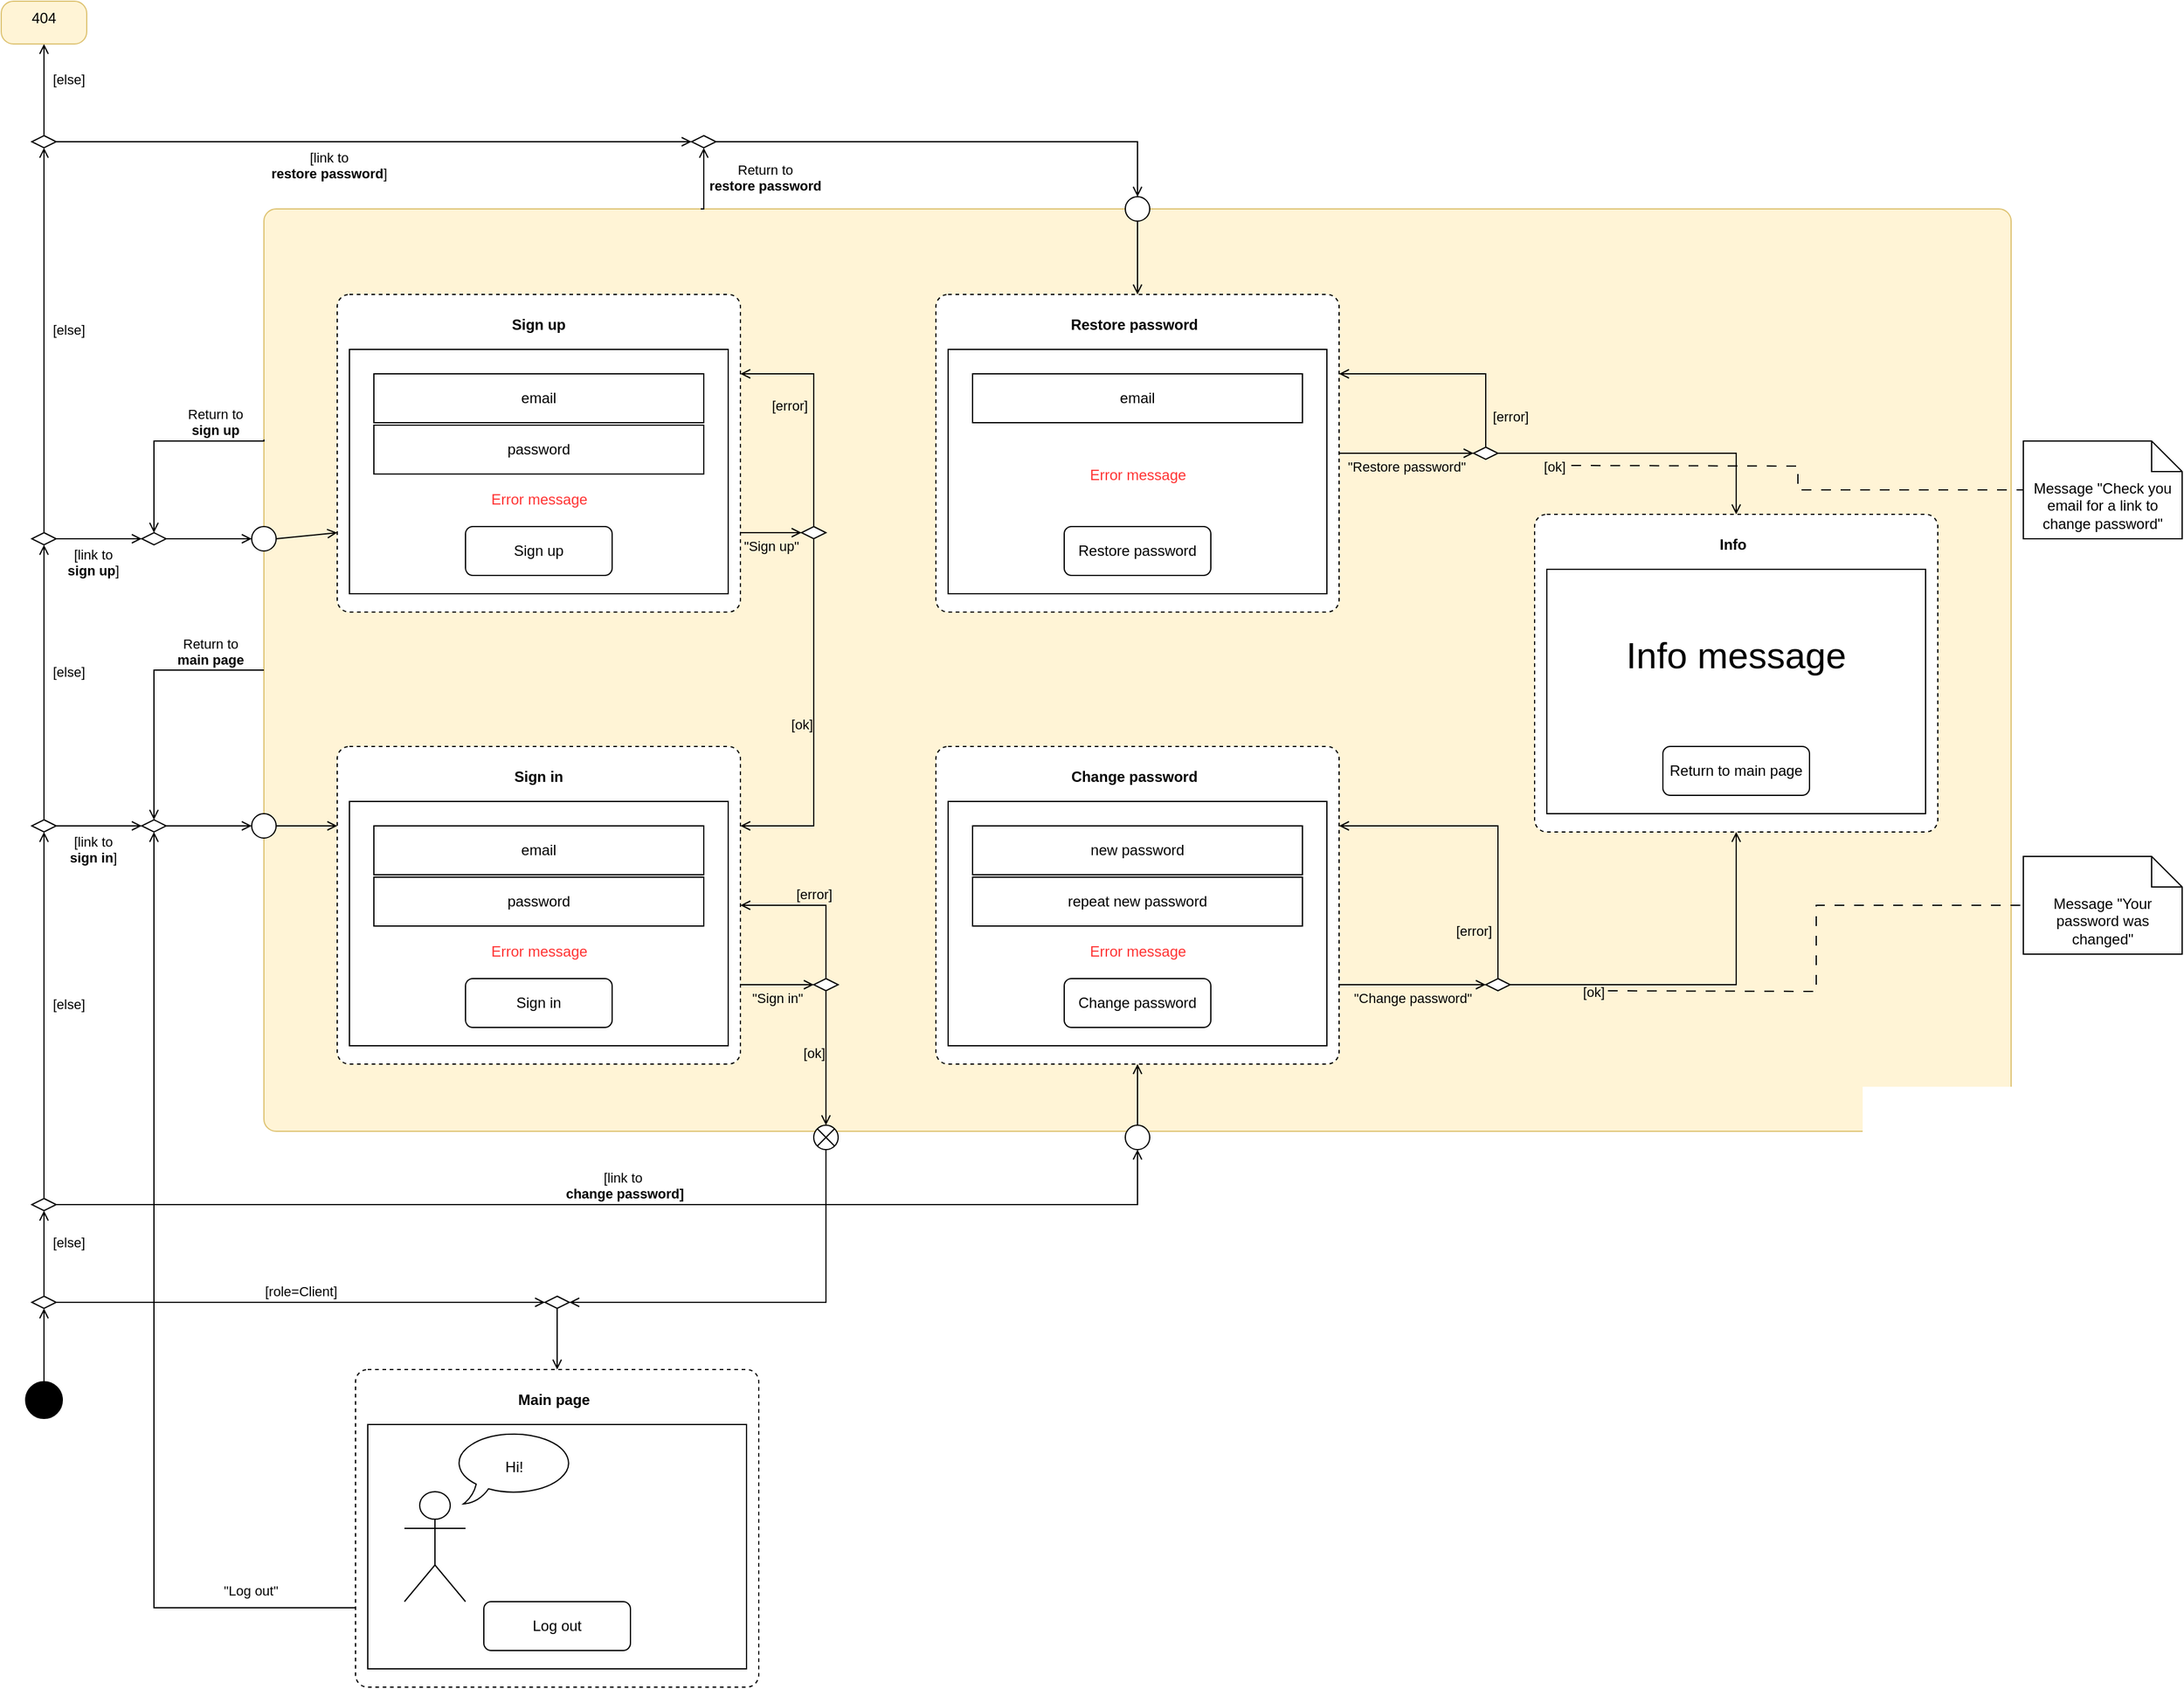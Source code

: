 <mxfile version="23.0.2" type="device">
  <diagram name="Page-1" id="rjR1ojSPm2X_Gm1_zSHM">
    <mxGraphModel dx="4785" dy="2135" grid="1" gridSize="10" guides="1" tooltips="1" connect="1" arrows="1" fold="1" page="1" pageScale="1" pageWidth="1200" pageHeight="1920" math="0" shadow="0">
      <root>
        <mxCell id="0" />
        <mxCell id="1" parent="0" />
        <mxCell id="wsFa_iTst2D4UwNhNiId-2" value="" style="html=1;align=center;verticalAlign=top;rounded=1;absoluteArcSize=1;arcSize=20;whiteSpace=wrap;shadow=0;fillColor=#fff2cc;strokeColor=#d6b656;opacity=80;" vertex="1" parent="1">
          <mxGeometry x="-980" y="660" width="1430" height="755" as="geometry" />
        </mxCell>
        <mxCell id="wsFa_iTst2D4UwNhNiId-14" value="" style="group" vertex="1" connectable="0" parent="1">
          <mxGeometry x="-920" y="730" width="330" height="260" as="geometry" />
        </mxCell>
        <mxCell id="wsFa_iTst2D4UwNhNiId-12" value="" style="html=1;align=center;verticalAlign=top;rounded=1;absoluteArcSize=1;arcSize=20;dashed=1;whiteSpace=wrap;" vertex="1" parent="wsFa_iTst2D4UwNhNiId-14">
          <mxGeometry width="330" height="260" as="geometry" />
        </mxCell>
        <mxCell id="Mo43KSsvAckhel4JkecI-11" value="&lt;b&gt;Sign up&lt;br&gt;&lt;/b&gt;" style="text;html=1;strokeColor=none;fillColor=none;align=center;verticalAlign=middle;whiteSpace=wrap;rounded=0;" parent="wsFa_iTst2D4UwNhNiId-14" vertex="1">
          <mxGeometry x="135" y="10" width="60" height="30" as="geometry" />
        </mxCell>
        <mxCell id="Mo43KSsvAckhel4JkecI-10" value="" style="rounded=0;whiteSpace=wrap;html=1;" parent="wsFa_iTst2D4UwNhNiId-14" vertex="1">
          <mxGeometry x="10" y="45" width="310" height="200" as="geometry" />
        </mxCell>
        <mxCell id="Mo43KSsvAckhel4JkecI-50" value="email" style="rounded=0;whiteSpace=wrap;html=1;" parent="wsFa_iTst2D4UwNhNiId-14" vertex="1">
          <mxGeometry x="30" y="65" width="270" height="40" as="geometry" />
        </mxCell>
        <mxCell id="Mo43KSsvAckhel4JkecI-51" value="password" style="rounded=0;whiteSpace=wrap;html=1;" parent="wsFa_iTst2D4UwNhNiId-14" vertex="1">
          <mxGeometry x="30" y="107" width="270" height="40" as="geometry" />
        </mxCell>
        <mxCell id="Mo43KSsvAckhel4JkecI-52" value="Sign up" style="rounded=1;whiteSpace=wrap;html=1;" parent="wsFa_iTst2D4UwNhNiId-14" vertex="1">
          <mxGeometry x="105" y="190" width="120" height="40" as="geometry" />
        </mxCell>
        <mxCell id="wsFa_iTst2D4UwNhNiId-13" value="&lt;font color=&quot;#ff3333&quot;&gt;Error message&lt;/font&gt;" style="text;html=1;strokeColor=none;fillColor=none;align=center;verticalAlign=middle;whiteSpace=wrap;rounded=0;" vertex="1" parent="wsFa_iTst2D4UwNhNiId-14">
          <mxGeometry x="117.5" y="153" width="95" height="30" as="geometry" />
        </mxCell>
        <mxCell id="wsFa_iTst2D4UwNhNiId-15" value="" style="group" vertex="1" connectable="0" parent="1">
          <mxGeometry x="-920" y="1100" width="330" height="260" as="geometry" />
        </mxCell>
        <mxCell id="wsFa_iTst2D4UwNhNiId-16" value="" style="html=1;align=center;verticalAlign=top;rounded=1;absoluteArcSize=1;arcSize=20;dashed=1;whiteSpace=wrap;" vertex="1" parent="wsFa_iTst2D4UwNhNiId-15">
          <mxGeometry width="330" height="260" as="geometry" />
        </mxCell>
        <mxCell id="wsFa_iTst2D4UwNhNiId-17" value="&lt;b&gt;Sign in&lt;br&gt;&lt;/b&gt;" style="text;html=1;strokeColor=none;fillColor=none;align=center;verticalAlign=middle;whiteSpace=wrap;rounded=0;" vertex="1" parent="wsFa_iTst2D4UwNhNiId-15">
          <mxGeometry x="135" y="10" width="60" height="30" as="geometry" />
        </mxCell>
        <mxCell id="wsFa_iTst2D4UwNhNiId-18" value="" style="rounded=0;whiteSpace=wrap;html=1;" vertex="1" parent="wsFa_iTst2D4UwNhNiId-15">
          <mxGeometry x="10" y="45" width="310" height="200" as="geometry" />
        </mxCell>
        <mxCell id="wsFa_iTst2D4UwNhNiId-19" value="email" style="rounded=0;whiteSpace=wrap;html=1;" vertex="1" parent="wsFa_iTst2D4UwNhNiId-15">
          <mxGeometry x="30" y="65" width="270" height="40" as="geometry" />
        </mxCell>
        <mxCell id="wsFa_iTst2D4UwNhNiId-20" value="password" style="rounded=0;whiteSpace=wrap;html=1;" vertex="1" parent="wsFa_iTst2D4UwNhNiId-15">
          <mxGeometry x="30" y="107" width="270" height="40" as="geometry" />
        </mxCell>
        <mxCell id="wsFa_iTst2D4UwNhNiId-21" value="Sign in" style="rounded=1;whiteSpace=wrap;html=1;" vertex="1" parent="wsFa_iTst2D4UwNhNiId-15">
          <mxGeometry x="105" y="190" width="120" height="40" as="geometry" />
        </mxCell>
        <mxCell id="wsFa_iTst2D4UwNhNiId-22" value="&lt;font color=&quot;#ff3333&quot;&gt;Error message&lt;/font&gt;" style="text;html=1;strokeColor=none;fillColor=none;align=center;verticalAlign=middle;whiteSpace=wrap;rounded=0;" vertex="1" parent="wsFa_iTst2D4UwNhNiId-15">
          <mxGeometry x="117.5" y="153" width="95" height="30" as="geometry" />
        </mxCell>
        <mxCell id="wsFa_iTst2D4UwNhNiId-24" value="" style="group" vertex="1" connectable="0" parent="1">
          <mxGeometry x="-430" y="730" width="330" height="260" as="geometry" />
        </mxCell>
        <mxCell id="wsFa_iTst2D4UwNhNiId-25" value="" style="html=1;align=center;verticalAlign=top;rounded=1;absoluteArcSize=1;arcSize=20;dashed=1;whiteSpace=wrap;" vertex="1" parent="wsFa_iTst2D4UwNhNiId-24">
          <mxGeometry width="330" height="260" as="geometry" />
        </mxCell>
        <mxCell id="wsFa_iTst2D4UwNhNiId-26" value="&lt;b&gt;Restore password&lt;br&gt;&lt;/b&gt;" style="text;html=1;strokeColor=none;fillColor=none;align=center;verticalAlign=middle;whiteSpace=wrap;rounded=0;" vertex="1" parent="wsFa_iTst2D4UwNhNiId-24">
          <mxGeometry x="105" y="10" width="115" height="30" as="geometry" />
        </mxCell>
        <mxCell id="wsFa_iTst2D4UwNhNiId-27" value="" style="rounded=0;whiteSpace=wrap;html=1;" vertex="1" parent="wsFa_iTst2D4UwNhNiId-24">
          <mxGeometry x="10" y="45" width="310" height="200" as="geometry" />
        </mxCell>
        <mxCell id="wsFa_iTst2D4UwNhNiId-28" value="email" style="rounded=0;whiteSpace=wrap;html=1;" vertex="1" parent="wsFa_iTst2D4UwNhNiId-24">
          <mxGeometry x="30" y="65" width="270" height="40" as="geometry" />
        </mxCell>
        <mxCell id="wsFa_iTst2D4UwNhNiId-30" value="Restore password" style="rounded=1;whiteSpace=wrap;html=1;" vertex="1" parent="wsFa_iTst2D4UwNhNiId-24">
          <mxGeometry x="105" y="190" width="120" height="40" as="geometry" />
        </mxCell>
        <mxCell id="wsFa_iTst2D4UwNhNiId-31" value="&lt;font color=&quot;#ff3333&quot;&gt;Error message&lt;/font&gt;" style="text;html=1;strokeColor=none;fillColor=none;align=center;verticalAlign=middle;whiteSpace=wrap;rounded=0;" vertex="1" parent="wsFa_iTst2D4UwNhNiId-24">
          <mxGeometry x="117.5" y="133" width="95" height="30" as="geometry" />
        </mxCell>
        <mxCell id="wsFa_iTst2D4UwNhNiId-32" value="" style="group" vertex="1" connectable="0" parent="1">
          <mxGeometry x="-430" y="1100" width="330" height="260" as="geometry" />
        </mxCell>
        <mxCell id="wsFa_iTst2D4UwNhNiId-33" value="" style="html=1;align=center;verticalAlign=top;rounded=1;absoluteArcSize=1;arcSize=20;dashed=1;whiteSpace=wrap;" vertex="1" parent="wsFa_iTst2D4UwNhNiId-32">
          <mxGeometry width="330" height="260" as="geometry" />
        </mxCell>
        <mxCell id="wsFa_iTst2D4UwNhNiId-34" value="&lt;b&gt;Change password&lt;br&gt;&lt;/b&gt;" style="text;html=1;strokeColor=none;fillColor=none;align=center;verticalAlign=middle;whiteSpace=wrap;rounded=0;" vertex="1" parent="wsFa_iTst2D4UwNhNiId-32">
          <mxGeometry x="105" y="10" width="115" height="30" as="geometry" />
        </mxCell>
        <mxCell id="wsFa_iTst2D4UwNhNiId-35" value="" style="rounded=0;whiteSpace=wrap;html=1;" vertex="1" parent="wsFa_iTst2D4UwNhNiId-32">
          <mxGeometry x="10" y="45" width="310" height="200" as="geometry" />
        </mxCell>
        <mxCell id="wsFa_iTst2D4UwNhNiId-36" value="new password" style="rounded=0;whiteSpace=wrap;html=1;" vertex="1" parent="wsFa_iTst2D4UwNhNiId-32">
          <mxGeometry x="30" y="65" width="270" height="40" as="geometry" />
        </mxCell>
        <mxCell id="wsFa_iTst2D4UwNhNiId-37" value="Change password" style="rounded=1;whiteSpace=wrap;html=1;" vertex="1" parent="wsFa_iTst2D4UwNhNiId-32">
          <mxGeometry x="105" y="190" width="120" height="40" as="geometry" />
        </mxCell>
        <mxCell id="wsFa_iTst2D4UwNhNiId-38" value="&lt;font color=&quot;#ff3333&quot;&gt;Error message&lt;/font&gt;" style="text;html=1;strokeColor=none;fillColor=none;align=center;verticalAlign=middle;whiteSpace=wrap;rounded=0;" vertex="1" parent="wsFa_iTst2D4UwNhNiId-32">
          <mxGeometry x="117.5" y="153" width="95" height="30" as="geometry" />
        </mxCell>
        <mxCell id="wsFa_iTst2D4UwNhNiId-39" value="repeat new password" style="rounded=0;whiteSpace=wrap;html=1;" vertex="1" parent="wsFa_iTst2D4UwNhNiId-32">
          <mxGeometry x="30" y="107" width="270" height="40" as="geometry" />
        </mxCell>
        <mxCell id="wsFa_iTst2D4UwNhNiId-40" value="" style="group" vertex="1" connectable="0" parent="1">
          <mxGeometry x="60" y="910" width="330" height="260" as="geometry" />
        </mxCell>
        <mxCell id="wsFa_iTst2D4UwNhNiId-41" value="" style="html=1;align=center;verticalAlign=top;rounded=1;absoluteArcSize=1;arcSize=20;dashed=1;whiteSpace=wrap;" vertex="1" parent="wsFa_iTst2D4UwNhNiId-40">
          <mxGeometry width="330" height="260" as="geometry" />
        </mxCell>
        <mxCell id="wsFa_iTst2D4UwNhNiId-42" value="&lt;b&gt;Info&lt;br&gt;&lt;/b&gt;" style="text;html=1;strokeColor=none;fillColor=none;align=center;verticalAlign=middle;whiteSpace=wrap;rounded=0;" vertex="1" parent="wsFa_iTst2D4UwNhNiId-40">
          <mxGeometry x="105" y="10" width="115" height="30" as="geometry" />
        </mxCell>
        <mxCell id="wsFa_iTst2D4UwNhNiId-43" value="" style="rounded=0;whiteSpace=wrap;html=1;" vertex="1" parent="wsFa_iTst2D4UwNhNiId-40">
          <mxGeometry x="10" y="45" width="310" height="200" as="geometry" />
        </mxCell>
        <mxCell id="wsFa_iTst2D4UwNhNiId-46" value="&lt;font style=&quot;font-size: 30px;&quot;&gt;Info message&lt;/font&gt;" style="text;html=1;strokeColor=none;fillColor=none;align=center;verticalAlign=middle;whiteSpace=wrap;rounded=0;" vertex="1" parent="wsFa_iTst2D4UwNhNiId-40">
          <mxGeometry x="40" y="55" width="250" height="120" as="geometry" />
        </mxCell>
        <mxCell id="wsFa_iTst2D4UwNhNiId-58" value="Return to main page" style="rounded=1;whiteSpace=wrap;html=1;" vertex="1" parent="wsFa_iTst2D4UwNhNiId-40">
          <mxGeometry x="105" y="190" width="120" height="40" as="geometry" />
        </mxCell>
        <mxCell id="wsFa_iTst2D4UwNhNiId-60" value="" style="group" vertex="1" connectable="0" parent="1">
          <mxGeometry x="-905" y="1610" width="330" height="260" as="geometry" />
        </mxCell>
        <mxCell id="wsFa_iTst2D4UwNhNiId-61" value="" style="html=1;align=center;verticalAlign=top;rounded=1;absoluteArcSize=1;arcSize=20;dashed=1;whiteSpace=wrap;" vertex="1" parent="wsFa_iTst2D4UwNhNiId-60">
          <mxGeometry width="330" height="260" as="geometry" />
        </mxCell>
        <mxCell id="wsFa_iTst2D4UwNhNiId-62" value="&lt;b&gt;Main page&lt;br&gt;&lt;/b&gt;" style="text;html=1;strokeColor=none;fillColor=none;align=center;verticalAlign=middle;whiteSpace=wrap;rounded=0;" vertex="1" parent="wsFa_iTst2D4UwNhNiId-60">
          <mxGeometry x="105" y="10" width="115" height="30" as="geometry" />
        </mxCell>
        <mxCell id="wsFa_iTst2D4UwNhNiId-63" value="" style="rounded=0;whiteSpace=wrap;html=1;" vertex="1" parent="wsFa_iTst2D4UwNhNiId-60">
          <mxGeometry x="10" y="45" width="310" height="200" as="geometry" />
        </mxCell>
        <mxCell id="wsFa_iTst2D4UwNhNiId-65" value="Log out" style="rounded=1;whiteSpace=wrap;html=1;" vertex="1" parent="wsFa_iTst2D4UwNhNiId-60">
          <mxGeometry x="105" y="190" width="120" height="40" as="geometry" />
        </mxCell>
        <mxCell id="wsFa_iTst2D4UwNhNiId-66" value="" style="shape=umlActor;verticalLabelPosition=bottom;verticalAlign=top;html=1;outlineConnect=0;" vertex="1" parent="wsFa_iTst2D4UwNhNiId-60">
          <mxGeometry x="40" y="100" width="50" height="90" as="geometry" />
        </mxCell>
        <mxCell id="wsFa_iTst2D4UwNhNiId-68" value="Hi!" style="whiteSpace=wrap;html=1;shape=mxgraph.basic.oval_callout" vertex="1" parent="wsFa_iTst2D4UwNhNiId-60">
          <mxGeometry x="80" y="50" width="100" height="60" as="geometry" />
        </mxCell>
        <mxCell id="wsFa_iTst2D4UwNhNiId-69" value="" style="ellipse;fillColor=strokeColor;html=1;" vertex="1" parent="1">
          <mxGeometry x="-1175" y="1620" width="30" height="30" as="geometry" />
        </mxCell>
        <mxCell id="wsFa_iTst2D4UwNhNiId-79" value="" style="endArrow=open;html=1;rounded=0;align=center;verticalAlign=bottom;endFill=0;labelBackgroundColor=none;exitX=0.5;exitY=0;exitDx=0;exitDy=0;entryX=0.5;entryY=1;entryDx=0;entryDy=0;" edge="1" parent="1" source="wsFa_iTst2D4UwNhNiId-69" target="wsFa_iTst2D4UwNhNiId-81">
          <mxGeometry relative="1" as="geometry">
            <mxPoint x="-1290" y="1564.33" as="sourcePoint" />
            <mxPoint x="-1130" y="1564.33" as="targetPoint" />
          </mxGeometry>
        </mxCell>
        <mxCell id="wsFa_iTst2D4UwNhNiId-81" value="" style="rhombus;whiteSpace=wrap;html=1;" vertex="1" parent="1">
          <mxGeometry x="-1170" y="1550" width="20" height="10" as="geometry" />
        </mxCell>
        <mxCell id="wsFa_iTst2D4UwNhNiId-83" value="[role=Client]" style="endArrow=open;html=1;rounded=0;align=center;verticalAlign=bottom;endFill=0;labelBackgroundColor=none;exitX=1;exitY=0.5;exitDx=0;exitDy=0;entryX=0;entryY=0.5;entryDx=0;entryDy=0;" edge="1" parent="1" source="wsFa_iTst2D4UwNhNiId-81" target="wsFa_iTst2D4UwNhNiId-86">
          <mxGeometry relative="1" as="geometry">
            <mxPoint x="-1153" y="1554" as="sourcePoint" />
            <mxPoint x="-983" y="1564" as="targetPoint" />
          </mxGeometry>
        </mxCell>
        <mxCell id="wsFa_iTst2D4UwNhNiId-84" value="[else]" style="endArrow=open;html=1;rounded=0;align=center;verticalAlign=bottom;endFill=0;labelBackgroundColor=none;exitX=0.5;exitY=0;exitDx=0;exitDy=0;entryX=0.5;entryY=1;entryDx=0;entryDy=0;" edge="1" parent="1" source="wsFa_iTst2D4UwNhNiId-81" target="wsFa_iTst2D4UwNhNiId-85">
          <mxGeometry y="-20" relative="1" as="geometry">
            <mxPoint x="-1140" y="1485" as="sourcePoint" />
            <mxPoint x="-1160" y="1370" as="targetPoint" />
            <mxPoint as="offset" />
          </mxGeometry>
        </mxCell>
        <mxCell id="wsFa_iTst2D4UwNhNiId-85" value="" style="rhombus;whiteSpace=wrap;html=1;" vertex="1" parent="1">
          <mxGeometry x="-1170" y="1470" width="20" height="10" as="geometry" />
        </mxCell>
        <mxCell id="wsFa_iTst2D4UwNhNiId-86" value="" style="rhombus;whiteSpace=wrap;html=1;" vertex="1" parent="1">
          <mxGeometry x="-750" y="1550" width="20" height="10" as="geometry" />
        </mxCell>
        <mxCell id="wsFa_iTst2D4UwNhNiId-87" value="" style="endArrow=open;html=1;rounded=0;align=center;verticalAlign=bottom;endFill=0;labelBackgroundColor=none;exitX=0.5;exitY=1;exitDx=0;exitDy=0;entryX=0.5;entryY=0;entryDx=0;entryDy=0;" edge="1" parent="1" source="wsFa_iTst2D4UwNhNiId-86" target="wsFa_iTst2D4UwNhNiId-61">
          <mxGeometry relative="1" as="geometry">
            <mxPoint x="-1140" y="1565" as="sourcePoint" />
            <mxPoint x="-740" y="1565" as="targetPoint" />
          </mxGeometry>
        </mxCell>
        <mxCell id="wsFa_iTst2D4UwNhNiId-88" value="&quot;Log out&quot;" style="endArrow=open;html=1;rounded=0;align=center;verticalAlign=bottom;endFill=0;labelBackgroundColor=none;exitX=0;exitY=0.75;exitDx=0;exitDy=0;edgeStyle=orthogonalEdgeStyle;entryX=0.5;entryY=1;entryDx=0;entryDy=0;" edge="1" parent="1" source="wsFa_iTst2D4UwNhNiId-61" target="wsFa_iTst2D4UwNhNiId-98">
          <mxGeometry x="-0.785" y="-5" relative="1" as="geometry">
            <mxPoint x="-1140" y="1485" as="sourcePoint" />
            <mxPoint x="-1070" y="1190" as="targetPoint" />
            <mxPoint as="offset" />
          </mxGeometry>
        </mxCell>
        <mxCell id="wsFa_iTst2D4UwNhNiId-89" value="" style="rhombus;whiteSpace=wrap;html=1;" vertex="1" parent="1">
          <mxGeometry x="-1170" y="1160" width="20" height="10" as="geometry" />
        </mxCell>
        <mxCell id="wsFa_iTst2D4UwNhNiId-90" value="[else]" style="endArrow=open;html=1;rounded=0;align=center;verticalAlign=bottom;endFill=0;labelBackgroundColor=none;exitX=0.5;exitY=0;exitDx=0;exitDy=0;entryX=0.5;entryY=1;entryDx=0;entryDy=0;" edge="1" parent="1" source="wsFa_iTst2D4UwNhNiId-85" target="wsFa_iTst2D4UwNhNiId-89">
          <mxGeometry y="-20" relative="1" as="geometry">
            <mxPoint x="-1150" y="1480" as="sourcePoint" />
            <mxPoint x="-1150" y="1380" as="targetPoint" />
            <mxPoint as="offset" />
          </mxGeometry>
        </mxCell>
        <mxCell id="wsFa_iTst2D4UwNhNiId-92" value="" style="rhombus;whiteSpace=wrap;html=1;" vertex="1" parent="1">
          <mxGeometry x="-1170" y="925" width="20" height="10" as="geometry" />
        </mxCell>
        <mxCell id="wsFa_iTst2D4UwNhNiId-93" value="[else]" style="endArrow=open;html=1;rounded=0;align=center;verticalAlign=bottom;endFill=0;labelBackgroundColor=none;exitX=0.5;exitY=0;exitDx=0;exitDy=0;entryX=0.5;entryY=1;entryDx=0;entryDy=0;" edge="1" parent="1" target="wsFa_iTst2D4UwNhNiId-92" source="wsFa_iTst2D4UwNhNiId-89">
          <mxGeometry y="-20" relative="1" as="geometry">
            <mxPoint x="-1160" y="1140" as="sourcePoint" />
            <mxPoint x="-1150" y="1160" as="targetPoint" />
            <mxPoint as="offset" />
          </mxGeometry>
        </mxCell>
        <mxCell id="wsFa_iTst2D4UwNhNiId-94" value="" style="rhombus;whiteSpace=wrap;html=1;" vertex="1" parent="1">
          <mxGeometry x="-1170" y="600" width="20" height="10" as="geometry" />
        </mxCell>
        <mxCell id="wsFa_iTst2D4UwNhNiId-95" value="[else]" style="endArrow=open;html=1;rounded=0;align=center;verticalAlign=bottom;endFill=0;labelBackgroundColor=none;exitX=0.5;exitY=0;exitDx=0;exitDy=0;entryX=0.5;entryY=1;entryDx=0;entryDy=0;" edge="1" parent="1" target="wsFa_iTst2D4UwNhNiId-94" source="wsFa_iTst2D4UwNhNiId-92">
          <mxGeometry y="-20" relative="1" as="geometry">
            <mxPoint x="-1160" y="930" as="sourcePoint" />
            <mxPoint x="-1150" y="930" as="targetPoint" />
            <mxPoint as="offset" />
          </mxGeometry>
        </mxCell>
        <mxCell id="wsFa_iTst2D4UwNhNiId-97" value="[else]" style="endArrow=open;html=1;rounded=0;align=center;verticalAlign=bottom;endFill=0;labelBackgroundColor=none;exitX=0.5;exitY=0;exitDx=0;exitDy=0;entryX=0.5;entryY=1;entryDx=0;entryDy=0;" edge="1" parent="1" target="wsFa_iTst2D4UwNhNiId-123" source="wsFa_iTst2D4UwNhNiId-94">
          <mxGeometry y="-20" relative="1" as="geometry">
            <mxPoint x="-1160" y="680" as="sourcePoint" />
            <mxPoint x="-1160" y="470" as="targetPoint" />
            <mxPoint as="offset" />
          </mxGeometry>
        </mxCell>
        <mxCell id="wsFa_iTst2D4UwNhNiId-98" value="" style="rhombus;whiteSpace=wrap;html=1;" vertex="1" parent="1">
          <mxGeometry x="-1080" y="1160" width="20" height="10" as="geometry" />
        </mxCell>
        <mxCell id="wsFa_iTst2D4UwNhNiId-99" value="[link to &lt;br&gt;&lt;b&gt;sign in&lt;/b&gt;]" style="endArrow=open;html=1;rounded=0;align=center;verticalAlign=bottom;endFill=0;labelBackgroundColor=none;exitX=1;exitY=0.5;exitDx=0;exitDy=0;entryX=0;entryY=0.5;entryDx=0;entryDy=0;" edge="1" parent="1" source="wsFa_iTst2D4UwNhNiId-89" target="wsFa_iTst2D4UwNhNiId-98">
          <mxGeometry x="-0.143" y="-35" relative="1" as="geometry">
            <mxPoint x="-1150" y="1370" as="sourcePoint" />
            <mxPoint x="-1150" y="1180" as="targetPoint" />
            <mxPoint as="offset" />
          </mxGeometry>
        </mxCell>
        <mxCell id="wsFa_iTst2D4UwNhNiId-100" value="" style="ellipse;whiteSpace=wrap;html=1;aspect=fixed;" vertex="1" parent="1">
          <mxGeometry x="-990" y="1155" width="20" height="20" as="geometry" />
        </mxCell>
        <mxCell id="wsFa_iTst2D4UwNhNiId-101" value="" style="endArrow=open;html=1;rounded=0;align=center;verticalAlign=bottom;endFill=0;labelBackgroundColor=none;exitX=1;exitY=0.5;exitDx=0;exitDy=0;entryX=0;entryY=0.5;entryDx=0;entryDy=0;" edge="1" parent="1" source="wsFa_iTst2D4UwNhNiId-98" target="wsFa_iTst2D4UwNhNiId-100">
          <mxGeometry x="-0.143" y="-35" relative="1" as="geometry">
            <mxPoint x="-1080" y="1175" as="sourcePoint" />
            <mxPoint x="-1010" y="1175" as="targetPoint" />
            <mxPoint as="offset" />
          </mxGeometry>
        </mxCell>
        <mxCell id="wsFa_iTst2D4UwNhNiId-102" value="" style="endArrow=open;html=1;rounded=0;align=center;verticalAlign=bottom;endFill=0;labelBackgroundColor=none;exitX=1;exitY=0.5;exitDx=0;exitDy=0;entryX=0;entryY=0.25;entryDx=0;entryDy=0;" edge="1" parent="1" source="wsFa_iTst2D4UwNhNiId-100" target="wsFa_iTst2D4UwNhNiId-16">
          <mxGeometry x="-0.143" y="-35" relative="1" as="geometry">
            <mxPoint x="-1050" y="1175" as="sourcePoint" />
            <mxPoint x="-980" y="1175" as="targetPoint" />
            <mxPoint as="offset" />
          </mxGeometry>
        </mxCell>
        <mxCell id="wsFa_iTst2D4UwNhNiId-103" value="Return to &lt;br&gt;&lt;b&gt;main page&lt;/b&gt;" style="endArrow=open;html=1;rounded=0;align=center;verticalAlign=bottom;endFill=0;labelBackgroundColor=none;exitX=0;exitY=0.5;exitDx=0;exitDy=0;entryX=0.5;entryY=0;entryDx=0;entryDy=0;edgeStyle=orthogonalEdgeStyle;" edge="1" parent="1" source="wsFa_iTst2D4UwNhNiId-2" target="wsFa_iTst2D4UwNhNiId-98">
          <mxGeometry x="-0.588" relative="1" as="geometry">
            <mxPoint x="-1140" y="1175" as="sourcePoint" />
            <mxPoint x="-1070" y="1175" as="targetPoint" />
            <mxPoint as="offset" />
          </mxGeometry>
        </mxCell>
        <mxCell id="wsFa_iTst2D4UwNhNiId-104" value="[link to &lt;br&gt;&lt;b&gt;sign up&lt;/b&gt;]" style="endArrow=open;html=1;rounded=0;align=center;verticalAlign=bottom;endFill=0;labelBackgroundColor=none;exitX=1;exitY=0.5;exitDx=0;exitDy=0;entryX=0;entryY=0.5;entryDx=0;entryDy=0;" edge="1" parent="1" source="wsFa_iTst2D4UwNhNiId-92" target="wsFa_iTst2D4UwNhNiId-105">
          <mxGeometry x="-0.143" y="-35" relative="1" as="geometry">
            <mxPoint x="-1140" y="1165" as="sourcePoint" />
            <mxPoint x="-1070" y="935" as="targetPoint" />
            <mxPoint as="offset" />
          </mxGeometry>
        </mxCell>
        <mxCell id="wsFa_iTst2D4UwNhNiId-105" value="" style="rhombus;whiteSpace=wrap;html=1;" vertex="1" parent="1">
          <mxGeometry x="-1080" y="925" width="20" height="10" as="geometry" />
        </mxCell>
        <mxCell id="wsFa_iTst2D4UwNhNiId-106" value="" style="ellipse;whiteSpace=wrap;html=1;aspect=fixed;" vertex="1" parent="1">
          <mxGeometry x="-990" y="920" width="20" height="20" as="geometry" />
        </mxCell>
        <mxCell id="wsFa_iTst2D4UwNhNiId-107" value="" style="endArrow=open;html=1;rounded=0;align=center;verticalAlign=bottom;endFill=0;labelBackgroundColor=none;exitX=1;exitY=0.5;exitDx=0;exitDy=0;entryX=0;entryY=0.5;entryDx=0;entryDy=0;" edge="1" parent="1" source="wsFa_iTst2D4UwNhNiId-105" target="wsFa_iTst2D4UwNhNiId-106">
          <mxGeometry x="-0.143" y="-35" relative="1" as="geometry">
            <mxPoint x="-1080" y="940" as="sourcePoint" />
            <mxPoint x="-1010" y="940" as="targetPoint" />
            <mxPoint as="offset" />
          </mxGeometry>
        </mxCell>
        <mxCell id="wsFa_iTst2D4UwNhNiId-108" value="Return to &lt;br&gt;&lt;b&gt;sign up&lt;/b&gt;" style="endArrow=open;html=1;rounded=0;align=center;verticalAlign=bottom;endFill=0;labelBackgroundColor=none;exitX=0;exitY=0.25;exitDx=0;exitDy=0;entryX=0.5;entryY=0;entryDx=0;entryDy=0;edgeStyle=orthogonalEdgeStyle;" edge="1" parent="1" target="wsFa_iTst2D4UwNhNiId-105" source="wsFa_iTst2D4UwNhNiId-2">
          <mxGeometry x="-0.503" relative="1" as="geometry">
            <mxPoint x="-980" y="783" as="sourcePoint" />
            <mxPoint x="-1070" y="950" as="targetPoint" />
            <mxPoint as="offset" />
            <Array as="points">
              <mxPoint x="-980" y="850" />
              <mxPoint x="-1070" y="850" />
            </Array>
          </mxGeometry>
        </mxCell>
        <mxCell id="wsFa_iTst2D4UwNhNiId-110" value="[link to &lt;br&gt;&lt;b&gt;restore password&lt;/b&gt;]" style="endArrow=open;html=1;rounded=0;align=center;verticalAlign=bottom;endFill=0;labelBackgroundColor=none;exitX=1;exitY=0.5;exitDx=0;exitDy=0;entryX=0;entryY=0.5;entryDx=0;entryDy=0;" edge="1" parent="1" source="wsFa_iTst2D4UwNhNiId-94" target="wsFa_iTst2D4UwNhNiId-111">
          <mxGeometry x="-0.143" y="-35" relative="1" as="geometry">
            <mxPoint x="-1140" y="950" as="sourcePoint" />
            <mxPoint x="-690" y="575" as="targetPoint" />
            <mxPoint as="offset" />
          </mxGeometry>
        </mxCell>
        <mxCell id="wsFa_iTst2D4UwNhNiId-111" value="" style="rhombus;whiteSpace=wrap;html=1;" vertex="1" parent="1">
          <mxGeometry x="-630" y="600" width="20" height="10" as="geometry" />
        </mxCell>
        <mxCell id="wsFa_iTst2D4UwNhNiId-112" value="" style="ellipse;whiteSpace=wrap;html=1;aspect=fixed;" vertex="1" parent="1">
          <mxGeometry x="-275" y="650" width="20" height="20" as="geometry" />
        </mxCell>
        <mxCell id="wsFa_iTst2D4UwNhNiId-113" value="" style="endArrow=open;html=1;rounded=0;align=center;verticalAlign=bottom;endFill=0;labelBackgroundColor=none;exitX=1;exitY=0.5;exitDx=0;exitDy=0;entryX=0.5;entryY=0;entryDx=0;entryDy=0;edgeStyle=orthogonalEdgeStyle;" edge="1" parent="1" source="wsFa_iTst2D4UwNhNiId-111" target="wsFa_iTst2D4UwNhNiId-112">
          <mxGeometry x="-0.143" y="-35" relative="1" as="geometry">
            <mxPoint x="-550" y="580" as="sourcePoint" />
            <mxPoint x="-480" y="580" as="targetPoint" />
            <mxPoint as="offset" />
          </mxGeometry>
        </mxCell>
        <mxCell id="wsFa_iTst2D4UwNhNiId-114" value="Return to &lt;br&gt;&lt;b&gt;restore password&lt;/b&gt;" style="endArrow=open;html=1;rounded=0;align=center;verticalAlign=bottom;endFill=0;labelBackgroundColor=none;exitX=0.25;exitY=0;exitDx=0;exitDy=0;entryX=0.5;entryY=1;entryDx=0;entryDy=0;edgeStyle=orthogonalEdgeStyle;" edge="1" parent="1" target="wsFa_iTst2D4UwNhNiId-111" source="wsFa_iTst2D4UwNhNiId-2">
          <mxGeometry x="-0.523" y="-50" relative="1" as="geometry">
            <mxPoint x="-450" y="434" as="sourcePoint" />
            <mxPoint x="-540" y="580" as="targetPoint" />
            <mxPoint as="offset" />
            <Array as="points">
              <mxPoint x="-620" y="660" />
            </Array>
          </mxGeometry>
        </mxCell>
        <mxCell id="wsFa_iTst2D4UwNhNiId-120" value="" style="endArrow=open;html=1;rounded=0;align=center;verticalAlign=bottom;endFill=0;labelBackgroundColor=none;exitX=1;exitY=0.5;exitDx=0;exitDy=0;entryX=0;entryY=0.75;entryDx=0;entryDy=0;" edge="1" parent="1" source="wsFa_iTst2D4UwNhNiId-106" target="wsFa_iTst2D4UwNhNiId-12">
          <mxGeometry x="-0.143" y="-35" relative="1" as="geometry">
            <mxPoint x="-960" y="1175" as="sourcePoint" />
            <mxPoint x="-910" y="1175" as="targetPoint" />
            <mxPoint as="offset" />
          </mxGeometry>
        </mxCell>
        <mxCell id="wsFa_iTst2D4UwNhNiId-121" value="" style="endArrow=open;html=1;rounded=0;align=center;verticalAlign=bottom;endFill=0;labelBackgroundColor=none;exitX=0.5;exitY=1;exitDx=0;exitDy=0;entryX=0.5;entryY=0;entryDx=0;entryDy=0;" edge="1" parent="1" source="wsFa_iTst2D4UwNhNiId-112" target="wsFa_iTst2D4UwNhNiId-25">
          <mxGeometry x="-0.143" y="-35" relative="1" as="geometry">
            <mxPoint x="-520" y="580" as="sourcePoint" />
            <mxPoint x="-350" y="670" as="targetPoint" />
            <mxPoint as="offset" />
          </mxGeometry>
        </mxCell>
        <mxCell id="wsFa_iTst2D4UwNhNiId-123" value="404" style="html=1;align=center;verticalAlign=top;rounded=1;absoluteArcSize=1;arcSize=20;whiteSpace=wrap;shadow=0;fillColor=#fff2cc;strokeColor=#d6b656;opacity=80;" vertex="1" parent="1">
          <mxGeometry x="-1195" y="490" width="70" height="35" as="geometry" />
        </mxCell>
        <mxCell id="wsFa_iTst2D4UwNhNiId-124" value="[link to&amp;nbsp;&lt;br&gt;&lt;b&gt;change password]&lt;br&gt;&lt;/b&gt;" style="endArrow=open;html=1;rounded=0;align=center;verticalAlign=bottom;endFill=0;labelBackgroundColor=none;exitX=1;exitY=0.5;exitDx=0;exitDy=0;entryX=0.5;entryY=1;entryDx=0;entryDy=0;edgeStyle=orthogonalEdgeStyle;" edge="1" parent="1" source="wsFa_iTst2D4UwNhNiId-85" target="wsFa_iTst2D4UwNhNiId-125">
          <mxGeometry relative="1" as="geometry">
            <mxPoint x="-1140" y="1565" as="sourcePoint" />
            <mxPoint x="-660" y="1480" as="targetPoint" />
          </mxGeometry>
        </mxCell>
        <mxCell id="wsFa_iTst2D4UwNhNiId-125" value="" style="ellipse;whiteSpace=wrap;html=1;aspect=fixed;" vertex="1" parent="1">
          <mxGeometry x="-275" y="1410" width="20" height="20" as="geometry" />
        </mxCell>
        <mxCell id="wsFa_iTst2D4UwNhNiId-126" value="" style="endArrow=open;html=1;rounded=0;align=center;verticalAlign=bottom;endFill=0;labelBackgroundColor=none;exitX=0.5;exitY=0;exitDx=0;exitDy=0;entryX=0.5;entryY=1;entryDx=0;entryDy=0;" edge="1" parent="1" source="wsFa_iTst2D4UwNhNiId-125" target="wsFa_iTst2D4UwNhNiId-33">
          <mxGeometry x="-0.143" y="-35" relative="1" as="geometry">
            <mxPoint x="-960" y="1175" as="sourcePoint" />
            <mxPoint x="-910" y="1175" as="targetPoint" />
            <mxPoint as="offset" />
          </mxGeometry>
        </mxCell>
        <mxCell id="wsFa_iTst2D4UwNhNiId-127" value="" style="shape=sumEllipse;perimeter=ellipsePerimeter;whiteSpace=wrap;html=1;backgroundOutline=1;" vertex="1" parent="1">
          <mxGeometry x="-530" y="1410" width="20" height="20" as="geometry" />
        </mxCell>
        <mxCell id="wsFa_iTst2D4UwNhNiId-128" value="" style="endArrow=open;html=1;rounded=0;align=center;verticalAlign=bottom;endFill=0;labelBackgroundColor=none;exitX=0.5;exitY=1;exitDx=0;exitDy=0;entryX=1;entryY=0.5;entryDx=0;entryDy=0;edgeStyle=orthogonalEdgeStyle;" edge="1" parent="1" source="wsFa_iTst2D4UwNhNiId-127" target="wsFa_iTst2D4UwNhNiId-86">
          <mxGeometry relative="1" as="geometry">
            <mxPoint x="-730" y="1570" as="sourcePoint" />
            <mxPoint x="-730" y="1620" as="targetPoint" />
          </mxGeometry>
        </mxCell>
        <mxCell id="wsFa_iTst2D4UwNhNiId-129" value="" style="rhombus;whiteSpace=wrap;html=1;" vertex="1" parent="1">
          <mxGeometry x="-530" y="1290" width="20" height="10" as="geometry" />
        </mxCell>
        <mxCell id="wsFa_iTst2D4UwNhNiId-130" value="&quot;Sign in&quot;" style="endArrow=open;html=1;rounded=0;align=center;verticalAlign=bottom;endFill=0;labelBackgroundColor=none;exitX=1;exitY=0.75;exitDx=0;exitDy=0;entryX=0;entryY=0.5;entryDx=0;entryDy=0;" edge="1" parent="1" source="wsFa_iTst2D4UwNhNiId-16" target="wsFa_iTst2D4UwNhNiId-129">
          <mxGeometry y="-20" relative="1" as="geometry">
            <mxPoint x="-1150" y="1560" as="sourcePoint" />
            <mxPoint x="-1150" y="1490" as="targetPoint" />
            <mxPoint as="offset" />
          </mxGeometry>
        </mxCell>
        <mxCell id="wsFa_iTst2D4UwNhNiId-131" value="[error]" style="endArrow=open;html=1;rounded=0;align=center;verticalAlign=bottom;endFill=0;labelBackgroundColor=none;exitX=0.5;exitY=0;exitDx=0;exitDy=0;entryX=1;entryY=0.5;entryDx=0;entryDy=0;edgeStyle=orthogonalEdgeStyle;" edge="1" parent="1" source="wsFa_iTst2D4UwNhNiId-129" target="wsFa_iTst2D4UwNhNiId-16">
          <mxGeometry x="0.077" relative="1" as="geometry">
            <mxPoint x="-580" y="1305" as="sourcePoint" />
            <mxPoint x="-520" y="1305" as="targetPoint" />
            <mxPoint as="offset" />
          </mxGeometry>
        </mxCell>
        <mxCell id="wsFa_iTst2D4UwNhNiId-132" value="[ok]" style="endArrow=open;html=1;rounded=0;align=center;verticalAlign=bottom;endFill=0;labelBackgroundColor=none;exitX=0.5;exitY=1;exitDx=0;exitDy=0;entryX=0.5;entryY=0;entryDx=0;entryDy=0;" edge="1" parent="1" source="wsFa_iTst2D4UwNhNiId-129" target="wsFa_iTst2D4UwNhNiId-127">
          <mxGeometry x="0.091" y="-10" relative="1" as="geometry">
            <mxPoint x="-580" y="1305" as="sourcePoint" />
            <mxPoint x="-520" y="1305" as="targetPoint" />
            <mxPoint as="offset" />
          </mxGeometry>
        </mxCell>
        <mxCell id="wsFa_iTst2D4UwNhNiId-133" value="" style="rhombus;whiteSpace=wrap;html=1;" vertex="1" parent="1">
          <mxGeometry x="-540" y="920" width="20" height="10" as="geometry" />
        </mxCell>
        <mxCell id="wsFa_iTst2D4UwNhNiId-134" value="&quot;Sign up&quot;" style="endArrow=open;html=1;rounded=0;align=center;verticalAlign=bottom;endFill=0;labelBackgroundColor=none;exitX=1;exitY=0.75;exitDx=0;exitDy=0;entryX=0;entryY=0.5;entryDx=0;entryDy=0;" edge="1" parent="1" target="wsFa_iTst2D4UwNhNiId-133" source="wsFa_iTst2D4UwNhNiId-12">
          <mxGeometry y="-20" relative="1" as="geometry">
            <mxPoint x="-540" y="1140" as="sourcePoint" />
            <mxPoint x="-1100" y="1335" as="targetPoint" />
            <mxPoint as="offset" />
          </mxGeometry>
        </mxCell>
        <mxCell id="wsFa_iTst2D4UwNhNiId-135" value="[error]" style="endArrow=open;html=1;rounded=0;align=center;verticalAlign=bottom;endFill=0;labelBackgroundColor=none;exitX=0.5;exitY=0;exitDx=0;exitDy=0;entryX=1;entryY=0.25;entryDx=0;entryDy=0;edgeStyle=orthogonalEdgeStyle;" edge="1" parent="1" source="wsFa_iTst2D4UwNhNiId-133" target="wsFa_iTst2D4UwNhNiId-12">
          <mxGeometry x="-0.027" y="20" relative="1" as="geometry">
            <mxPoint x="-530" y="1150" as="sourcePoint" />
            <mxPoint x="-540" y="1075" as="targetPoint" />
            <mxPoint as="offset" />
          </mxGeometry>
        </mxCell>
        <mxCell id="wsFa_iTst2D4UwNhNiId-136" value="[ok]" style="endArrow=open;html=1;rounded=0;align=center;verticalAlign=bottom;endFill=0;labelBackgroundColor=none;exitX=0.5;exitY=1;exitDx=0;exitDy=0;entryX=1;entryY=0.25;entryDx=0;entryDy=0;edgeStyle=orthogonalEdgeStyle;" edge="1" parent="1" source="wsFa_iTst2D4UwNhNiId-133" target="wsFa_iTst2D4UwNhNiId-16">
          <mxGeometry x="0.091" y="-10" relative="1" as="geometry">
            <mxPoint x="-530" y="1150" as="sourcePoint" />
            <mxPoint x="-470" y="1255" as="targetPoint" />
            <mxPoint as="offset" />
          </mxGeometry>
        </mxCell>
        <mxCell id="wsFa_iTst2D4UwNhNiId-142" value="" style="rhombus;whiteSpace=wrap;html=1;" vertex="1" parent="1">
          <mxGeometry x="20" y="1290" width="20" height="10" as="geometry" />
        </mxCell>
        <mxCell id="wsFa_iTst2D4UwNhNiId-143" value="&quot;Change password&quot;" style="endArrow=open;html=1;rounded=0;align=center;verticalAlign=bottom;endFill=0;labelBackgroundColor=none;exitX=1;exitY=0.75;exitDx=0;exitDy=0;entryX=0;entryY=0.5;entryDx=0;entryDy=0;" edge="1" parent="1" target="wsFa_iTst2D4UwNhNiId-142" source="wsFa_iTst2D4UwNhNiId-33">
          <mxGeometry y="-20" relative="1" as="geometry">
            <mxPoint x="-60" y="1240" as="sourcePoint" />
            <mxPoint x="-620" y="1435" as="targetPoint" />
            <mxPoint as="offset" />
          </mxGeometry>
        </mxCell>
        <mxCell id="wsFa_iTst2D4UwNhNiId-144" value="[error]" style="endArrow=open;html=1;rounded=0;align=center;verticalAlign=bottom;endFill=0;labelBackgroundColor=none;exitX=0.5;exitY=0;exitDx=0;exitDy=0;entryX=1;entryY=0.25;entryDx=0;entryDy=0;edgeStyle=orthogonalEdgeStyle;" edge="1" parent="1" source="wsFa_iTst2D4UwNhNiId-142" target="wsFa_iTst2D4UwNhNiId-33">
          <mxGeometry x="-0.765" y="20" relative="1" as="geometry">
            <mxPoint x="-50" y="1250" as="sourcePoint" />
            <mxPoint x="-60" y="1175" as="targetPoint" />
            <mxPoint as="offset" />
          </mxGeometry>
        </mxCell>
        <mxCell id="wsFa_iTst2D4UwNhNiId-145" value="[ok]" style="endArrow=open;html=1;rounded=0;align=center;verticalAlign=bottom;endFill=0;labelBackgroundColor=none;exitX=1;exitY=0.5;exitDx=0;exitDy=0;entryX=0.5;entryY=1;entryDx=0;entryDy=0;edgeStyle=orthogonalEdgeStyle;" edge="1" parent="1" source="wsFa_iTst2D4UwNhNiId-142" target="wsFa_iTst2D4UwNhNiId-41">
          <mxGeometry x="-0.562" y="-15" relative="1" as="geometry">
            <mxPoint x="-50" y="1250" as="sourcePoint" />
            <mxPoint x="10" y="1355" as="targetPoint" />
            <mxPoint as="offset" />
          </mxGeometry>
        </mxCell>
        <mxCell id="wsFa_iTst2D4UwNhNiId-146" value="" style="rhombus;whiteSpace=wrap;html=1;" vertex="1" parent="1">
          <mxGeometry x="10" y="855" width="20" height="10" as="geometry" />
        </mxCell>
        <mxCell id="wsFa_iTst2D4UwNhNiId-147" value="&quot;Restore password&quot;" style="endArrow=open;html=1;rounded=0;align=center;verticalAlign=bottom;endFill=0;labelBackgroundColor=none;exitX=1;exitY=0.5;exitDx=0;exitDy=0;entryX=0;entryY=0.5;entryDx=0;entryDy=0;" edge="1" parent="1" target="wsFa_iTst2D4UwNhNiId-146" source="wsFa_iTst2D4UwNhNiId-25">
          <mxGeometry y="-20" relative="1" as="geometry">
            <mxPoint x="-60" y="825" as="sourcePoint" />
            <mxPoint x="-620" y="1020" as="targetPoint" />
            <mxPoint as="offset" />
          </mxGeometry>
        </mxCell>
        <mxCell id="wsFa_iTst2D4UwNhNiId-148" value="[error]" style="endArrow=open;html=1;rounded=0;align=center;verticalAlign=bottom;endFill=0;labelBackgroundColor=none;exitX=0.5;exitY=0;exitDx=0;exitDy=0;entryX=1;entryY=0.25;entryDx=0;entryDy=0;edgeStyle=orthogonalEdgeStyle;" edge="1" parent="1" source="wsFa_iTst2D4UwNhNiId-146" target="wsFa_iTst2D4UwNhNiId-25">
          <mxGeometry x="-0.823" y="-20" relative="1" as="geometry">
            <mxPoint x="-50" y="835" as="sourcePoint" />
            <mxPoint x="-60" y="760" as="targetPoint" />
            <mxPoint as="offset" />
            <Array as="points">
              <mxPoint x="20" y="795" />
            </Array>
          </mxGeometry>
        </mxCell>
        <mxCell id="wsFa_iTst2D4UwNhNiId-149" value="[ok]" style="endArrow=open;html=1;rounded=0;align=center;verticalAlign=bottom;endFill=0;labelBackgroundColor=none;exitX=1;exitY=0.5;exitDx=0;exitDy=0;entryX=0.5;entryY=0;entryDx=0;entryDy=0;edgeStyle=orthogonalEdgeStyle;" edge="1" parent="1" source="wsFa_iTst2D4UwNhNiId-146" target="wsFa_iTst2D4UwNhNiId-41">
          <mxGeometry x="-0.628" y="-20" relative="1" as="geometry">
            <mxPoint x="-50" y="835" as="sourcePoint" />
            <mxPoint x="10" y="940" as="targetPoint" />
            <mxPoint as="offset" />
          </mxGeometry>
        </mxCell>
        <mxCell id="wsFa_iTst2D4UwNhNiId-150" value="Message &quot;Your password was changed&quot;" style="shape=note2;boundedLbl=1;whiteSpace=wrap;html=1;size=25;verticalAlign=top;align=center;" vertex="1" parent="1">
          <mxGeometry x="460" y="1190" width="130" height="80" as="geometry" />
        </mxCell>
        <mxCell id="wsFa_iTst2D4UwNhNiId-151" value="Message &quot;Check you email for a link to change password&quot;" style="shape=note2;boundedLbl=1;whiteSpace=wrap;html=1;size=25;verticalAlign=top;align=center;" vertex="1" parent="1">
          <mxGeometry x="460" y="850" width="130" height="80" as="geometry" />
        </mxCell>
        <mxCell id="wsFa_iTst2D4UwNhNiId-152" value="" style="endArrow=none;startArrow=none;endFill=0;startFill=0;endSize=8;html=1;verticalAlign=bottom;labelBackgroundColor=none;strokeWidth=1;rounded=0;dashed=1;dashPattern=8 8;entryX=0;entryY=0.5;entryDx=0;entryDy=0;entryPerimeter=0;edgeStyle=orthogonalEdgeStyle;" edge="1" parent="1" target="wsFa_iTst2D4UwNhNiId-151">
          <mxGeometry width="160" relative="1" as="geometry">
            <mxPoint x="90" y="870" as="sourcePoint" />
            <mxPoint x="170" y="1080" as="targetPoint" />
          </mxGeometry>
        </mxCell>
        <mxCell id="wsFa_iTst2D4UwNhNiId-153" value="" style="endArrow=none;startArrow=none;endFill=0;startFill=0;endSize=8;html=1;verticalAlign=bottom;labelBackgroundColor=none;strokeWidth=1;rounded=0;dashed=1;dashPattern=8 8;entryX=0;entryY=0.5;entryDx=0;entryDy=0;entryPerimeter=0;edgeStyle=orthogonalEdgeStyle;" edge="1" parent="1" target="wsFa_iTst2D4UwNhNiId-150">
          <mxGeometry width="160" relative="1" as="geometry">
            <mxPoint x="120" y="1300" as="sourcePoint" />
            <mxPoint x="470" y="900" as="targetPoint" />
          </mxGeometry>
        </mxCell>
      </root>
    </mxGraphModel>
  </diagram>
</mxfile>
